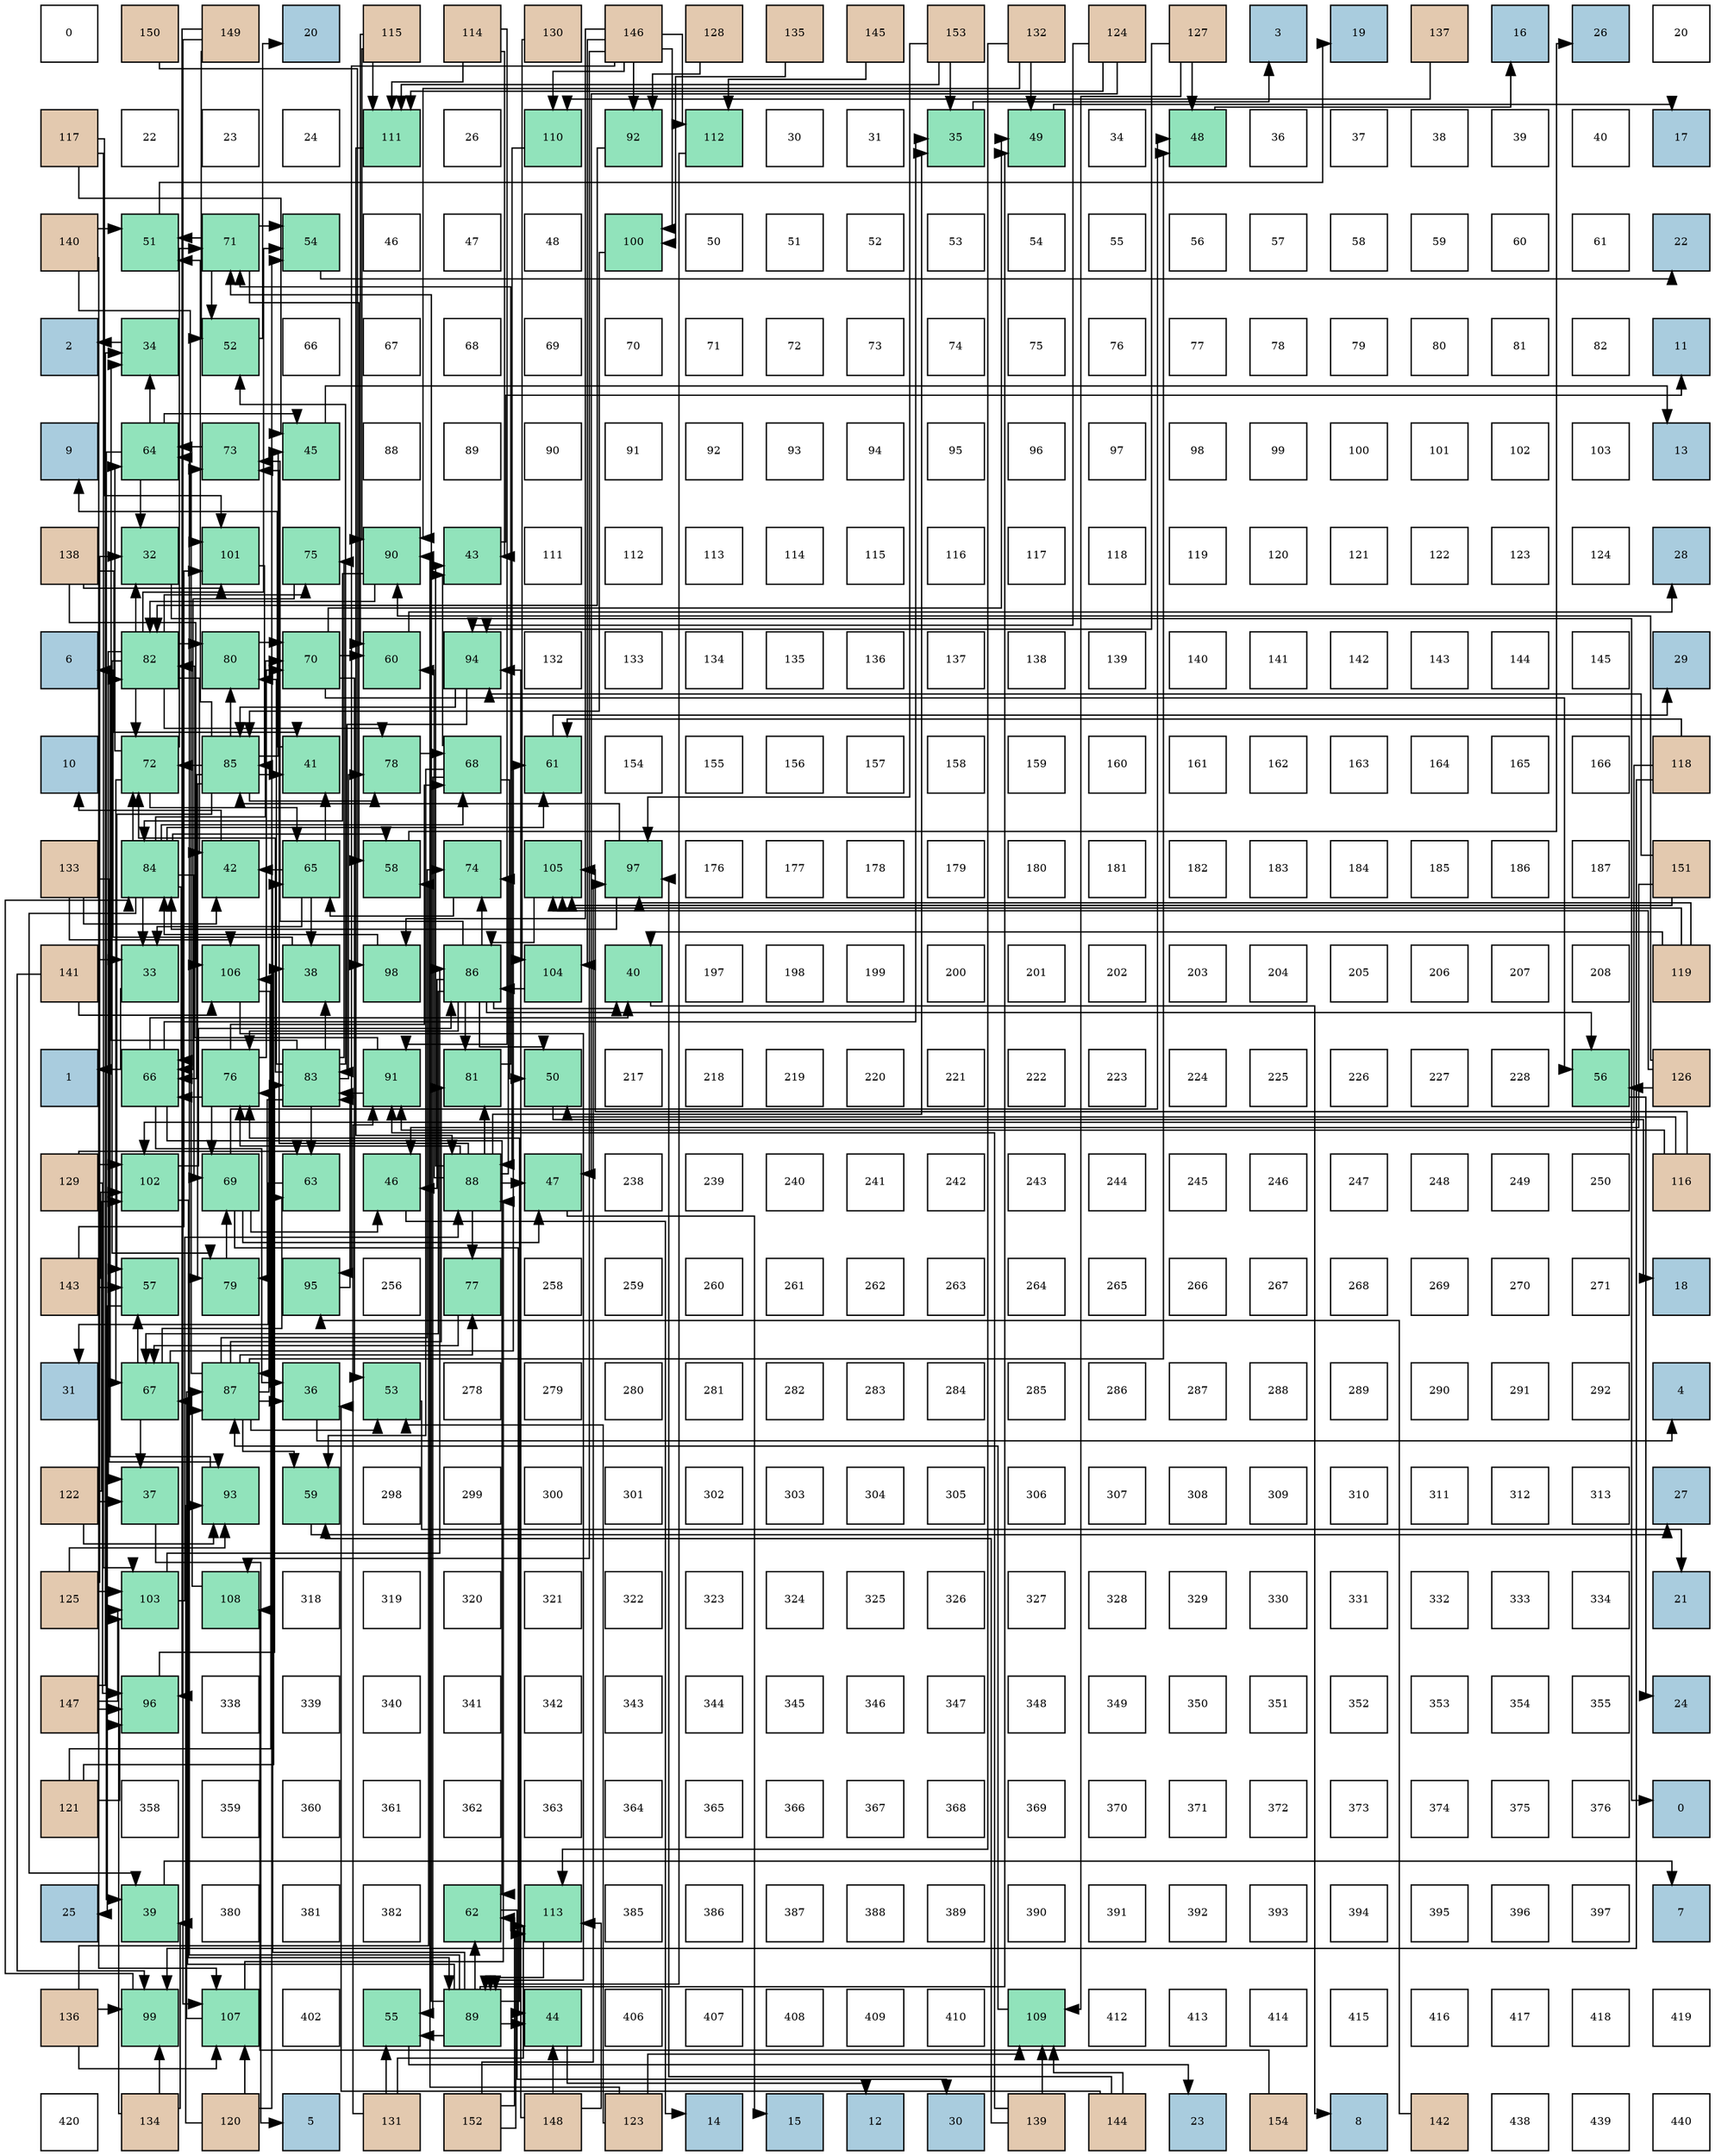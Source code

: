 digraph layout{
 rankdir=TB;
 splines=ortho;
 node [style=filled shape=square fixedsize=true width=0.6];
0[label="0", fontsize=8, fillcolor="#ffffff"];
1[label="150", fontsize=8, fillcolor="#e3c9af"];
2[label="149", fontsize=8, fillcolor="#e3c9af"];
3[label="20", fontsize=8, fillcolor="#a9ccde"];
4[label="115", fontsize=8, fillcolor="#e3c9af"];
5[label="114", fontsize=8, fillcolor="#e3c9af"];
6[label="130", fontsize=8, fillcolor="#e3c9af"];
7[label="146", fontsize=8, fillcolor="#e3c9af"];
8[label="128", fontsize=8, fillcolor="#e3c9af"];
9[label="135", fontsize=8, fillcolor="#e3c9af"];
10[label="145", fontsize=8, fillcolor="#e3c9af"];
11[label="153", fontsize=8, fillcolor="#e3c9af"];
12[label="132", fontsize=8, fillcolor="#e3c9af"];
13[label="124", fontsize=8, fillcolor="#e3c9af"];
14[label="127", fontsize=8, fillcolor="#e3c9af"];
15[label="3", fontsize=8, fillcolor="#a9ccde"];
16[label="19", fontsize=8, fillcolor="#a9ccde"];
17[label="137", fontsize=8, fillcolor="#e3c9af"];
18[label="16", fontsize=8, fillcolor="#a9ccde"];
19[label="26", fontsize=8, fillcolor="#a9ccde"];
20[label="20", fontsize=8, fillcolor="#ffffff"];
21[label="117", fontsize=8, fillcolor="#e3c9af"];
22[label="22", fontsize=8, fillcolor="#ffffff"];
23[label="23", fontsize=8, fillcolor="#ffffff"];
24[label="24", fontsize=8, fillcolor="#ffffff"];
25[label="111", fontsize=8, fillcolor="#91e3bb"];
26[label="26", fontsize=8, fillcolor="#ffffff"];
27[label="110", fontsize=8, fillcolor="#91e3bb"];
28[label="92", fontsize=8, fillcolor="#91e3bb"];
29[label="112", fontsize=8, fillcolor="#91e3bb"];
30[label="30", fontsize=8, fillcolor="#ffffff"];
31[label="31", fontsize=8, fillcolor="#ffffff"];
32[label="35", fontsize=8, fillcolor="#91e3bb"];
33[label="49", fontsize=8, fillcolor="#91e3bb"];
34[label="34", fontsize=8, fillcolor="#ffffff"];
35[label="48", fontsize=8, fillcolor="#91e3bb"];
36[label="36", fontsize=8, fillcolor="#ffffff"];
37[label="37", fontsize=8, fillcolor="#ffffff"];
38[label="38", fontsize=8, fillcolor="#ffffff"];
39[label="39", fontsize=8, fillcolor="#ffffff"];
40[label="40", fontsize=8, fillcolor="#ffffff"];
41[label="17", fontsize=8, fillcolor="#a9ccde"];
42[label="140", fontsize=8, fillcolor="#e3c9af"];
43[label="51", fontsize=8, fillcolor="#91e3bb"];
44[label="71", fontsize=8, fillcolor="#91e3bb"];
45[label="54", fontsize=8, fillcolor="#91e3bb"];
46[label="46", fontsize=8, fillcolor="#ffffff"];
47[label="47", fontsize=8, fillcolor="#ffffff"];
48[label="48", fontsize=8, fillcolor="#ffffff"];
49[label="100", fontsize=8, fillcolor="#91e3bb"];
50[label="50", fontsize=8, fillcolor="#ffffff"];
51[label="51", fontsize=8, fillcolor="#ffffff"];
52[label="52", fontsize=8, fillcolor="#ffffff"];
53[label="53", fontsize=8, fillcolor="#ffffff"];
54[label="54", fontsize=8, fillcolor="#ffffff"];
55[label="55", fontsize=8, fillcolor="#ffffff"];
56[label="56", fontsize=8, fillcolor="#ffffff"];
57[label="57", fontsize=8, fillcolor="#ffffff"];
58[label="58", fontsize=8, fillcolor="#ffffff"];
59[label="59", fontsize=8, fillcolor="#ffffff"];
60[label="60", fontsize=8, fillcolor="#ffffff"];
61[label="61", fontsize=8, fillcolor="#ffffff"];
62[label="22", fontsize=8, fillcolor="#a9ccde"];
63[label="2", fontsize=8, fillcolor="#a9ccde"];
64[label="34", fontsize=8, fillcolor="#91e3bb"];
65[label="52", fontsize=8, fillcolor="#91e3bb"];
66[label="66", fontsize=8, fillcolor="#ffffff"];
67[label="67", fontsize=8, fillcolor="#ffffff"];
68[label="68", fontsize=8, fillcolor="#ffffff"];
69[label="69", fontsize=8, fillcolor="#ffffff"];
70[label="70", fontsize=8, fillcolor="#ffffff"];
71[label="71", fontsize=8, fillcolor="#ffffff"];
72[label="72", fontsize=8, fillcolor="#ffffff"];
73[label="73", fontsize=8, fillcolor="#ffffff"];
74[label="74", fontsize=8, fillcolor="#ffffff"];
75[label="75", fontsize=8, fillcolor="#ffffff"];
76[label="76", fontsize=8, fillcolor="#ffffff"];
77[label="77", fontsize=8, fillcolor="#ffffff"];
78[label="78", fontsize=8, fillcolor="#ffffff"];
79[label="79", fontsize=8, fillcolor="#ffffff"];
80[label="80", fontsize=8, fillcolor="#ffffff"];
81[label="81", fontsize=8, fillcolor="#ffffff"];
82[label="82", fontsize=8, fillcolor="#ffffff"];
83[label="11", fontsize=8, fillcolor="#a9ccde"];
84[label="9", fontsize=8, fillcolor="#a9ccde"];
85[label="64", fontsize=8, fillcolor="#91e3bb"];
86[label="73", fontsize=8, fillcolor="#91e3bb"];
87[label="45", fontsize=8, fillcolor="#91e3bb"];
88[label="88", fontsize=8, fillcolor="#ffffff"];
89[label="89", fontsize=8, fillcolor="#ffffff"];
90[label="90", fontsize=8, fillcolor="#ffffff"];
91[label="91", fontsize=8, fillcolor="#ffffff"];
92[label="92", fontsize=8, fillcolor="#ffffff"];
93[label="93", fontsize=8, fillcolor="#ffffff"];
94[label="94", fontsize=8, fillcolor="#ffffff"];
95[label="95", fontsize=8, fillcolor="#ffffff"];
96[label="96", fontsize=8, fillcolor="#ffffff"];
97[label="97", fontsize=8, fillcolor="#ffffff"];
98[label="98", fontsize=8, fillcolor="#ffffff"];
99[label="99", fontsize=8, fillcolor="#ffffff"];
100[label="100", fontsize=8, fillcolor="#ffffff"];
101[label="101", fontsize=8, fillcolor="#ffffff"];
102[label="102", fontsize=8, fillcolor="#ffffff"];
103[label="103", fontsize=8, fillcolor="#ffffff"];
104[label="13", fontsize=8, fillcolor="#a9ccde"];
105[label="138", fontsize=8, fillcolor="#e3c9af"];
106[label="32", fontsize=8, fillcolor="#91e3bb"];
107[label="101", fontsize=8, fillcolor="#91e3bb"];
108[label="75", fontsize=8, fillcolor="#91e3bb"];
109[label="90", fontsize=8, fillcolor="#91e3bb"];
110[label="43", fontsize=8, fillcolor="#91e3bb"];
111[label="111", fontsize=8, fillcolor="#ffffff"];
112[label="112", fontsize=8, fillcolor="#ffffff"];
113[label="113", fontsize=8, fillcolor="#ffffff"];
114[label="114", fontsize=8, fillcolor="#ffffff"];
115[label="115", fontsize=8, fillcolor="#ffffff"];
116[label="116", fontsize=8, fillcolor="#ffffff"];
117[label="117", fontsize=8, fillcolor="#ffffff"];
118[label="118", fontsize=8, fillcolor="#ffffff"];
119[label="119", fontsize=8, fillcolor="#ffffff"];
120[label="120", fontsize=8, fillcolor="#ffffff"];
121[label="121", fontsize=8, fillcolor="#ffffff"];
122[label="122", fontsize=8, fillcolor="#ffffff"];
123[label="123", fontsize=8, fillcolor="#ffffff"];
124[label="124", fontsize=8, fillcolor="#ffffff"];
125[label="28", fontsize=8, fillcolor="#a9ccde"];
126[label="6", fontsize=8, fillcolor="#a9ccde"];
127[label="82", fontsize=8, fillcolor="#91e3bb"];
128[label="80", fontsize=8, fillcolor="#91e3bb"];
129[label="70", fontsize=8, fillcolor="#91e3bb"];
130[label="60", fontsize=8, fillcolor="#91e3bb"];
131[label="94", fontsize=8, fillcolor="#91e3bb"];
132[label="132", fontsize=8, fillcolor="#ffffff"];
133[label="133", fontsize=8, fillcolor="#ffffff"];
134[label="134", fontsize=8, fillcolor="#ffffff"];
135[label="135", fontsize=8, fillcolor="#ffffff"];
136[label="136", fontsize=8, fillcolor="#ffffff"];
137[label="137", fontsize=8, fillcolor="#ffffff"];
138[label="138", fontsize=8, fillcolor="#ffffff"];
139[label="139", fontsize=8, fillcolor="#ffffff"];
140[label="140", fontsize=8, fillcolor="#ffffff"];
141[label="141", fontsize=8, fillcolor="#ffffff"];
142[label="142", fontsize=8, fillcolor="#ffffff"];
143[label="143", fontsize=8, fillcolor="#ffffff"];
144[label="144", fontsize=8, fillcolor="#ffffff"];
145[label="145", fontsize=8, fillcolor="#ffffff"];
146[label="29", fontsize=8, fillcolor="#a9ccde"];
147[label="10", fontsize=8, fillcolor="#a9ccde"];
148[label="72", fontsize=8, fillcolor="#91e3bb"];
149[label="85", fontsize=8, fillcolor="#91e3bb"];
150[label="41", fontsize=8, fillcolor="#91e3bb"];
151[label="78", fontsize=8, fillcolor="#91e3bb"];
152[label="68", fontsize=8, fillcolor="#91e3bb"];
153[label="61", fontsize=8, fillcolor="#91e3bb"];
154[label="154", fontsize=8, fillcolor="#ffffff"];
155[label="155", fontsize=8, fillcolor="#ffffff"];
156[label="156", fontsize=8, fillcolor="#ffffff"];
157[label="157", fontsize=8, fillcolor="#ffffff"];
158[label="158", fontsize=8, fillcolor="#ffffff"];
159[label="159", fontsize=8, fillcolor="#ffffff"];
160[label="160", fontsize=8, fillcolor="#ffffff"];
161[label="161", fontsize=8, fillcolor="#ffffff"];
162[label="162", fontsize=8, fillcolor="#ffffff"];
163[label="163", fontsize=8, fillcolor="#ffffff"];
164[label="164", fontsize=8, fillcolor="#ffffff"];
165[label="165", fontsize=8, fillcolor="#ffffff"];
166[label="166", fontsize=8, fillcolor="#ffffff"];
167[label="118", fontsize=8, fillcolor="#e3c9af"];
168[label="133", fontsize=8, fillcolor="#e3c9af"];
169[label="84", fontsize=8, fillcolor="#91e3bb"];
170[label="42", fontsize=8, fillcolor="#91e3bb"];
171[label="65", fontsize=8, fillcolor="#91e3bb"];
172[label="58", fontsize=8, fillcolor="#91e3bb"];
173[label="74", fontsize=8, fillcolor="#91e3bb"];
174[label="105", fontsize=8, fillcolor="#91e3bb"];
175[label="97", fontsize=8, fillcolor="#91e3bb"];
176[label="176", fontsize=8, fillcolor="#ffffff"];
177[label="177", fontsize=8, fillcolor="#ffffff"];
178[label="178", fontsize=8, fillcolor="#ffffff"];
179[label="179", fontsize=8, fillcolor="#ffffff"];
180[label="180", fontsize=8, fillcolor="#ffffff"];
181[label="181", fontsize=8, fillcolor="#ffffff"];
182[label="182", fontsize=8, fillcolor="#ffffff"];
183[label="183", fontsize=8, fillcolor="#ffffff"];
184[label="184", fontsize=8, fillcolor="#ffffff"];
185[label="185", fontsize=8, fillcolor="#ffffff"];
186[label="186", fontsize=8, fillcolor="#ffffff"];
187[label="187", fontsize=8, fillcolor="#ffffff"];
188[label="151", fontsize=8, fillcolor="#e3c9af"];
189[label="141", fontsize=8, fillcolor="#e3c9af"];
190[label="33", fontsize=8, fillcolor="#91e3bb"];
191[label="106", fontsize=8, fillcolor="#91e3bb"];
192[label="38", fontsize=8, fillcolor="#91e3bb"];
193[label="98", fontsize=8, fillcolor="#91e3bb"];
194[label="86", fontsize=8, fillcolor="#91e3bb"];
195[label="104", fontsize=8, fillcolor="#91e3bb"];
196[label="40", fontsize=8, fillcolor="#91e3bb"];
197[label="197", fontsize=8, fillcolor="#ffffff"];
198[label="198", fontsize=8, fillcolor="#ffffff"];
199[label="199", fontsize=8, fillcolor="#ffffff"];
200[label="200", fontsize=8, fillcolor="#ffffff"];
201[label="201", fontsize=8, fillcolor="#ffffff"];
202[label="202", fontsize=8, fillcolor="#ffffff"];
203[label="203", fontsize=8, fillcolor="#ffffff"];
204[label="204", fontsize=8, fillcolor="#ffffff"];
205[label="205", fontsize=8, fillcolor="#ffffff"];
206[label="206", fontsize=8, fillcolor="#ffffff"];
207[label="207", fontsize=8, fillcolor="#ffffff"];
208[label="208", fontsize=8, fillcolor="#ffffff"];
209[label="119", fontsize=8, fillcolor="#e3c9af"];
210[label="1", fontsize=8, fillcolor="#a9ccde"];
211[label="66", fontsize=8, fillcolor="#91e3bb"];
212[label="76", fontsize=8, fillcolor="#91e3bb"];
213[label="83", fontsize=8, fillcolor="#91e3bb"];
214[label="91", fontsize=8, fillcolor="#91e3bb"];
215[label="81", fontsize=8, fillcolor="#91e3bb"];
216[label="50", fontsize=8, fillcolor="#91e3bb"];
217[label="217", fontsize=8, fillcolor="#ffffff"];
218[label="218", fontsize=8, fillcolor="#ffffff"];
219[label="219", fontsize=8, fillcolor="#ffffff"];
220[label="220", fontsize=8, fillcolor="#ffffff"];
221[label="221", fontsize=8, fillcolor="#ffffff"];
222[label="222", fontsize=8, fillcolor="#ffffff"];
223[label="223", fontsize=8, fillcolor="#ffffff"];
224[label="224", fontsize=8, fillcolor="#ffffff"];
225[label="225", fontsize=8, fillcolor="#ffffff"];
226[label="226", fontsize=8, fillcolor="#ffffff"];
227[label="227", fontsize=8, fillcolor="#ffffff"];
228[label="228", fontsize=8, fillcolor="#ffffff"];
229[label="56", fontsize=8, fillcolor="#91e3bb"];
230[label="126", fontsize=8, fillcolor="#e3c9af"];
231[label="129", fontsize=8, fillcolor="#e3c9af"];
232[label="102", fontsize=8, fillcolor="#91e3bb"];
233[label="69", fontsize=8, fillcolor="#91e3bb"];
234[label="63", fontsize=8, fillcolor="#91e3bb"];
235[label="46", fontsize=8, fillcolor="#91e3bb"];
236[label="88", fontsize=8, fillcolor="#91e3bb"];
237[label="47", fontsize=8, fillcolor="#91e3bb"];
238[label="238", fontsize=8, fillcolor="#ffffff"];
239[label="239", fontsize=8, fillcolor="#ffffff"];
240[label="240", fontsize=8, fillcolor="#ffffff"];
241[label="241", fontsize=8, fillcolor="#ffffff"];
242[label="242", fontsize=8, fillcolor="#ffffff"];
243[label="243", fontsize=8, fillcolor="#ffffff"];
244[label="244", fontsize=8, fillcolor="#ffffff"];
245[label="245", fontsize=8, fillcolor="#ffffff"];
246[label="246", fontsize=8, fillcolor="#ffffff"];
247[label="247", fontsize=8, fillcolor="#ffffff"];
248[label="248", fontsize=8, fillcolor="#ffffff"];
249[label="249", fontsize=8, fillcolor="#ffffff"];
250[label="250", fontsize=8, fillcolor="#ffffff"];
251[label="116", fontsize=8, fillcolor="#e3c9af"];
252[label="143", fontsize=8, fillcolor="#e3c9af"];
253[label="57", fontsize=8, fillcolor="#91e3bb"];
254[label="79", fontsize=8, fillcolor="#91e3bb"];
255[label="95", fontsize=8, fillcolor="#91e3bb"];
256[label="256", fontsize=8, fillcolor="#ffffff"];
257[label="77", fontsize=8, fillcolor="#91e3bb"];
258[label="258", fontsize=8, fillcolor="#ffffff"];
259[label="259", fontsize=8, fillcolor="#ffffff"];
260[label="260", fontsize=8, fillcolor="#ffffff"];
261[label="261", fontsize=8, fillcolor="#ffffff"];
262[label="262", fontsize=8, fillcolor="#ffffff"];
263[label="263", fontsize=8, fillcolor="#ffffff"];
264[label="264", fontsize=8, fillcolor="#ffffff"];
265[label="265", fontsize=8, fillcolor="#ffffff"];
266[label="266", fontsize=8, fillcolor="#ffffff"];
267[label="267", fontsize=8, fillcolor="#ffffff"];
268[label="268", fontsize=8, fillcolor="#ffffff"];
269[label="269", fontsize=8, fillcolor="#ffffff"];
270[label="270", fontsize=8, fillcolor="#ffffff"];
271[label="271", fontsize=8, fillcolor="#ffffff"];
272[label="18", fontsize=8, fillcolor="#a9ccde"];
273[label="31", fontsize=8, fillcolor="#a9ccde"];
274[label="67", fontsize=8, fillcolor="#91e3bb"];
275[label="87", fontsize=8, fillcolor="#91e3bb"];
276[label="36", fontsize=8, fillcolor="#91e3bb"];
277[label="53", fontsize=8, fillcolor="#91e3bb"];
278[label="278", fontsize=8, fillcolor="#ffffff"];
279[label="279", fontsize=8, fillcolor="#ffffff"];
280[label="280", fontsize=8, fillcolor="#ffffff"];
281[label="281", fontsize=8, fillcolor="#ffffff"];
282[label="282", fontsize=8, fillcolor="#ffffff"];
283[label="283", fontsize=8, fillcolor="#ffffff"];
284[label="284", fontsize=8, fillcolor="#ffffff"];
285[label="285", fontsize=8, fillcolor="#ffffff"];
286[label="286", fontsize=8, fillcolor="#ffffff"];
287[label="287", fontsize=8, fillcolor="#ffffff"];
288[label="288", fontsize=8, fillcolor="#ffffff"];
289[label="289", fontsize=8, fillcolor="#ffffff"];
290[label="290", fontsize=8, fillcolor="#ffffff"];
291[label="291", fontsize=8, fillcolor="#ffffff"];
292[label="292", fontsize=8, fillcolor="#ffffff"];
293[label="4", fontsize=8, fillcolor="#a9ccde"];
294[label="122", fontsize=8, fillcolor="#e3c9af"];
295[label="37", fontsize=8, fillcolor="#91e3bb"];
296[label="93", fontsize=8, fillcolor="#91e3bb"];
297[label="59", fontsize=8, fillcolor="#91e3bb"];
298[label="298", fontsize=8, fillcolor="#ffffff"];
299[label="299", fontsize=8, fillcolor="#ffffff"];
300[label="300", fontsize=8, fillcolor="#ffffff"];
301[label="301", fontsize=8, fillcolor="#ffffff"];
302[label="302", fontsize=8, fillcolor="#ffffff"];
303[label="303", fontsize=8, fillcolor="#ffffff"];
304[label="304", fontsize=8, fillcolor="#ffffff"];
305[label="305", fontsize=8, fillcolor="#ffffff"];
306[label="306", fontsize=8, fillcolor="#ffffff"];
307[label="307", fontsize=8, fillcolor="#ffffff"];
308[label="308", fontsize=8, fillcolor="#ffffff"];
309[label="309", fontsize=8, fillcolor="#ffffff"];
310[label="310", fontsize=8, fillcolor="#ffffff"];
311[label="311", fontsize=8, fillcolor="#ffffff"];
312[label="312", fontsize=8, fillcolor="#ffffff"];
313[label="313", fontsize=8, fillcolor="#ffffff"];
314[label="27", fontsize=8, fillcolor="#a9ccde"];
315[label="125", fontsize=8, fillcolor="#e3c9af"];
316[label="103", fontsize=8, fillcolor="#91e3bb"];
317[label="108", fontsize=8, fillcolor="#91e3bb"];
318[label="318", fontsize=8, fillcolor="#ffffff"];
319[label="319", fontsize=8, fillcolor="#ffffff"];
320[label="320", fontsize=8, fillcolor="#ffffff"];
321[label="321", fontsize=8, fillcolor="#ffffff"];
322[label="322", fontsize=8, fillcolor="#ffffff"];
323[label="323", fontsize=8, fillcolor="#ffffff"];
324[label="324", fontsize=8, fillcolor="#ffffff"];
325[label="325", fontsize=8, fillcolor="#ffffff"];
326[label="326", fontsize=8, fillcolor="#ffffff"];
327[label="327", fontsize=8, fillcolor="#ffffff"];
328[label="328", fontsize=8, fillcolor="#ffffff"];
329[label="329", fontsize=8, fillcolor="#ffffff"];
330[label="330", fontsize=8, fillcolor="#ffffff"];
331[label="331", fontsize=8, fillcolor="#ffffff"];
332[label="332", fontsize=8, fillcolor="#ffffff"];
333[label="333", fontsize=8, fillcolor="#ffffff"];
334[label="334", fontsize=8, fillcolor="#ffffff"];
335[label="21", fontsize=8, fillcolor="#a9ccde"];
336[label="147", fontsize=8, fillcolor="#e3c9af"];
337[label="96", fontsize=8, fillcolor="#91e3bb"];
338[label="338", fontsize=8, fillcolor="#ffffff"];
339[label="339", fontsize=8, fillcolor="#ffffff"];
340[label="340", fontsize=8, fillcolor="#ffffff"];
341[label="341", fontsize=8, fillcolor="#ffffff"];
342[label="342", fontsize=8, fillcolor="#ffffff"];
343[label="343", fontsize=8, fillcolor="#ffffff"];
344[label="344", fontsize=8, fillcolor="#ffffff"];
345[label="345", fontsize=8, fillcolor="#ffffff"];
346[label="346", fontsize=8, fillcolor="#ffffff"];
347[label="347", fontsize=8, fillcolor="#ffffff"];
348[label="348", fontsize=8, fillcolor="#ffffff"];
349[label="349", fontsize=8, fillcolor="#ffffff"];
350[label="350", fontsize=8, fillcolor="#ffffff"];
351[label="351", fontsize=8, fillcolor="#ffffff"];
352[label="352", fontsize=8, fillcolor="#ffffff"];
353[label="353", fontsize=8, fillcolor="#ffffff"];
354[label="354", fontsize=8, fillcolor="#ffffff"];
355[label="355", fontsize=8, fillcolor="#ffffff"];
356[label="24", fontsize=8, fillcolor="#a9ccde"];
357[label="121", fontsize=8, fillcolor="#e3c9af"];
358[label="358", fontsize=8, fillcolor="#ffffff"];
359[label="359", fontsize=8, fillcolor="#ffffff"];
360[label="360", fontsize=8, fillcolor="#ffffff"];
361[label="361", fontsize=8, fillcolor="#ffffff"];
362[label="362", fontsize=8, fillcolor="#ffffff"];
363[label="363", fontsize=8, fillcolor="#ffffff"];
364[label="364", fontsize=8, fillcolor="#ffffff"];
365[label="365", fontsize=8, fillcolor="#ffffff"];
366[label="366", fontsize=8, fillcolor="#ffffff"];
367[label="367", fontsize=8, fillcolor="#ffffff"];
368[label="368", fontsize=8, fillcolor="#ffffff"];
369[label="369", fontsize=8, fillcolor="#ffffff"];
370[label="370", fontsize=8, fillcolor="#ffffff"];
371[label="371", fontsize=8, fillcolor="#ffffff"];
372[label="372", fontsize=8, fillcolor="#ffffff"];
373[label="373", fontsize=8, fillcolor="#ffffff"];
374[label="374", fontsize=8, fillcolor="#ffffff"];
375[label="375", fontsize=8, fillcolor="#ffffff"];
376[label="376", fontsize=8, fillcolor="#ffffff"];
377[label="0", fontsize=8, fillcolor="#a9ccde"];
378[label="25", fontsize=8, fillcolor="#a9ccde"];
379[label="39", fontsize=8, fillcolor="#91e3bb"];
380[label="380", fontsize=8, fillcolor="#ffffff"];
381[label="381", fontsize=8, fillcolor="#ffffff"];
382[label="382", fontsize=8, fillcolor="#ffffff"];
383[label="62", fontsize=8, fillcolor="#91e3bb"];
384[label="113", fontsize=8, fillcolor="#91e3bb"];
385[label="385", fontsize=8, fillcolor="#ffffff"];
386[label="386", fontsize=8, fillcolor="#ffffff"];
387[label="387", fontsize=8, fillcolor="#ffffff"];
388[label="388", fontsize=8, fillcolor="#ffffff"];
389[label="389", fontsize=8, fillcolor="#ffffff"];
390[label="390", fontsize=8, fillcolor="#ffffff"];
391[label="391", fontsize=8, fillcolor="#ffffff"];
392[label="392", fontsize=8, fillcolor="#ffffff"];
393[label="393", fontsize=8, fillcolor="#ffffff"];
394[label="394", fontsize=8, fillcolor="#ffffff"];
395[label="395", fontsize=8, fillcolor="#ffffff"];
396[label="396", fontsize=8, fillcolor="#ffffff"];
397[label="397", fontsize=8, fillcolor="#ffffff"];
398[label="7", fontsize=8, fillcolor="#a9ccde"];
399[label="136", fontsize=8, fillcolor="#e3c9af"];
400[label="99", fontsize=8, fillcolor="#91e3bb"];
401[label="107", fontsize=8, fillcolor="#91e3bb"];
402[label="402", fontsize=8, fillcolor="#ffffff"];
403[label="55", fontsize=8, fillcolor="#91e3bb"];
404[label="89", fontsize=8, fillcolor="#91e3bb"];
405[label="44", fontsize=8, fillcolor="#91e3bb"];
406[label="406", fontsize=8, fillcolor="#ffffff"];
407[label="407", fontsize=8, fillcolor="#ffffff"];
408[label="408", fontsize=8, fillcolor="#ffffff"];
409[label="409", fontsize=8, fillcolor="#ffffff"];
410[label="410", fontsize=8, fillcolor="#ffffff"];
411[label="109", fontsize=8, fillcolor="#91e3bb"];
412[label="412", fontsize=8, fillcolor="#ffffff"];
413[label="413", fontsize=8, fillcolor="#ffffff"];
414[label="414", fontsize=8, fillcolor="#ffffff"];
415[label="415", fontsize=8, fillcolor="#ffffff"];
416[label="416", fontsize=8, fillcolor="#ffffff"];
417[label="417", fontsize=8, fillcolor="#ffffff"];
418[label="418", fontsize=8, fillcolor="#ffffff"];
419[label="419", fontsize=8, fillcolor="#ffffff"];
420[label="420", fontsize=8, fillcolor="#ffffff"];
421[label="134", fontsize=8, fillcolor="#e3c9af"];
422[label="120", fontsize=8, fillcolor="#e3c9af"];
423[label="5", fontsize=8, fillcolor="#a9ccde"];
424[label="131", fontsize=8, fillcolor="#e3c9af"];
425[label="152", fontsize=8, fillcolor="#e3c9af"];
426[label="148", fontsize=8, fillcolor="#e3c9af"];
427[label="123", fontsize=8, fillcolor="#e3c9af"];
428[label="14", fontsize=8, fillcolor="#a9ccde"];
429[label="15", fontsize=8, fillcolor="#a9ccde"];
430[label="12", fontsize=8, fillcolor="#a9ccde"];
431[label="30", fontsize=8, fillcolor="#a9ccde"];
432[label="139", fontsize=8, fillcolor="#e3c9af"];
433[label="144", fontsize=8, fillcolor="#e3c9af"];
434[label="23", fontsize=8, fillcolor="#a9ccde"];
435[label="154", fontsize=8, fillcolor="#e3c9af"];
436[label="8", fontsize=8, fillcolor="#a9ccde"];
437[label="142", fontsize=8, fillcolor="#e3c9af"];
438[label="438", fontsize=8, fillcolor="#ffffff"];
439[label="439", fontsize=8, fillcolor="#ffffff"];
440[label="440", fontsize=8, fillcolor="#ffffff"];
edge [constraint=false, style=vis];106 -> 377;
190 -> 210;
64 -> 63;
32 -> 15;
276 -> 293;
295 -> 423;
192 -> 126;
379 -> 398;
196 -> 436;
150 -> 84;
170 -> 147;
110 -> 83;
405 -> 430;
87 -> 104;
235 -> 428;
237 -> 429;
35 -> 18;
33 -> 41;
216 -> 272;
43 -> 16;
65 -> 3;
277 -> 335;
45 -> 62;
403 -> 434;
229 -> 356;
253 -> 378;
172 -> 19;
297 -> 314;
130 -> 125;
153 -> 146;
383 -> 431;
234 -> 273;
85 -> 106;
85 -> 64;
85 -> 379;
85 -> 87;
171 -> 190;
171 -> 192;
171 -> 150;
171 -> 170;
211 -> 32;
211 -> 276;
211 -> 196;
211 -> 383;
274 -> 295;
274 -> 253;
274 -> 153;
274 -> 234;
152 -> 110;
152 -> 216;
152 -> 403;
152 -> 297;
233 -> 405;
233 -> 235;
233 -> 237;
233 -> 35;
129 -> 33;
129 -> 277;
129 -> 229;
129 -> 130;
44 -> 43;
44 -> 65;
44 -> 45;
44 -> 172;
148 -> 85;
148 -> 171;
148 -> 274;
148 -> 44;
86 -> 85;
173 -> 171;
108 -> 211;
212 -> 211;
212 -> 152;
212 -> 233;
212 -> 129;
257 -> 274;
151 -> 152;
254 -> 233;
128 -> 129;
215 -> 44;
127 -> 106;
127 -> 295;
127 -> 170;
127 -> 45;
127 -> 148;
127 -> 108;
127 -> 151;
127 -> 254;
127 -> 128;
213 -> 64;
213 -> 192;
213 -> 65;
213 -> 234;
213 -> 148;
213 -> 108;
213 -> 151;
213 -> 254;
213 -> 128;
169 -> 190;
169 -> 379;
169 -> 172;
169 -> 153;
169 -> 211;
169 -> 152;
169 -> 233;
169 -> 129;
169 -> 148;
149 -> 150;
149 -> 87;
149 -> 43;
149 -> 253;
149 -> 211;
149 -> 148;
149 -> 151;
149 -> 254;
149 -> 128;
194 -> 196;
194 -> 235;
194 -> 216;
194 -> 229;
194 -> 274;
194 -> 86;
194 -> 173;
194 -> 212;
194 -> 215;
275 -> 276;
275 -> 35;
275 -> 277;
275 -> 297;
275 -> 86;
275 -> 173;
275 -> 212;
275 -> 257;
275 -> 215;
236 -> 32;
236 -> 110;
236 -> 237;
236 -> 130;
236 -> 86;
236 -> 173;
236 -> 212;
236 -> 257;
236 -> 215;
404 -> 405;
404 -> 33;
404 -> 403;
404 -> 383;
404 -> 85;
404 -> 171;
404 -> 274;
404 -> 44;
404 -> 212;
109 -> 127;
109 -> 169;
214 -> 127;
214 -> 213;
28 -> 127;
296 -> 127;
131 -> 213;
131 -> 149;
255 -> 213;
337 -> 213;
175 -> 169;
175 -> 149;
193 -> 169;
400 -> 169;
49 -> 149;
107 -> 149;
232 -> 194;
232 -> 404;
316 -> 194;
316 -> 236;
195 -> 194;
174 -> 194;
191 -> 275;
191 -> 404;
401 -> 275;
401 -> 236;
317 -> 275;
411 -> 275;
27 -> 236;
25 -> 236;
29 -> 404;
384 -> 404;
5 -> 110;
5 -> 214;
5 -> 25;
4 -> 130;
4 -> 109;
4 -> 25;
251 -> 216;
251 -> 214;
251 -> 174;
21 -> 87;
21 -> 107;
21 -> 316;
167 -> 153;
167 -> 400;
167 -> 232;
209 -> 196;
209 -> 175;
209 -> 174;
422 -> 45;
422 -> 296;
422 -> 401;
357 -> 192;
357 -> 337;
357 -> 191;
294 -> 295;
294 -> 296;
294 -> 232;
427 -> 277;
427 -> 109;
427 -> 411;
13 -> 237;
13 -> 131;
13 -> 25;
315 -> 106;
315 -> 296;
315 -> 316;
230 -> 229;
230 -> 109;
230 -> 174;
14 -> 35;
14 -> 131;
14 -> 411;
8 -> 28;
231 -> 234;
231 -> 337;
231 -> 232;
6 -> 195;
424 -> 403;
424 -> 214;
424 -> 384;
12 -> 33;
12 -> 109;
12 -> 384;
168 -> 170;
168 -> 296;
168 -> 191;
421 -> 379;
421 -> 400;
421 -> 316;
9 -> 49;
399 -> 172;
399 -> 400;
399 -> 401;
17 -> 27;
105 -> 150;
105 -> 107;
105 -> 191;
432 -> 297;
432 -> 214;
432 -> 411;
42 -> 43;
42 -> 107;
42 -> 401;
189 -> 190;
189 -> 400;
189 -> 191;
437 -> 255;
252 -> 253;
252 -> 107;
252 -> 232;
433 -> 276;
433 -> 175;
433 -> 411;
10 -> 29;
7 -> 28;
7 -> 255;
7 -> 193;
7 -> 49;
7 -> 195;
7 -> 317;
7 -> 27;
7 -> 29;
336 -> 64;
336 -> 337;
336 -> 316;
426 -> 405;
426 -> 131;
426 -> 384;
2 -> 65;
2 -> 337;
2 -> 401;
1 -> 193;
188 -> 235;
188 -> 131;
188 -> 174;
425 -> 383;
425 -> 175;
425 -> 384;
11 -> 32;
11 -> 175;
11 -> 25;
435 -> 317;
edge [constraint=true, style=invis];
0 -> 21 -> 42 -> 63 -> 84 -> 105 -> 126 -> 147 -> 168 -> 189 -> 210 -> 231 -> 252 -> 273 -> 294 -> 315 -> 336 -> 357 -> 378 -> 399 -> 420;
1 -> 22 -> 43 -> 64 -> 85 -> 106 -> 127 -> 148 -> 169 -> 190 -> 211 -> 232 -> 253 -> 274 -> 295 -> 316 -> 337 -> 358 -> 379 -> 400 -> 421;
2 -> 23 -> 44 -> 65 -> 86 -> 107 -> 128 -> 149 -> 170 -> 191 -> 212 -> 233 -> 254 -> 275 -> 296 -> 317 -> 338 -> 359 -> 380 -> 401 -> 422;
3 -> 24 -> 45 -> 66 -> 87 -> 108 -> 129 -> 150 -> 171 -> 192 -> 213 -> 234 -> 255 -> 276 -> 297 -> 318 -> 339 -> 360 -> 381 -> 402 -> 423;
4 -> 25 -> 46 -> 67 -> 88 -> 109 -> 130 -> 151 -> 172 -> 193 -> 214 -> 235 -> 256 -> 277 -> 298 -> 319 -> 340 -> 361 -> 382 -> 403 -> 424;
5 -> 26 -> 47 -> 68 -> 89 -> 110 -> 131 -> 152 -> 173 -> 194 -> 215 -> 236 -> 257 -> 278 -> 299 -> 320 -> 341 -> 362 -> 383 -> 404 -> 425;
6 -> 27 -> 48 -> 69 -> 90 -> 111 -> 132 -> 153 -> 174 -> 195 -> 216 -> 237 -> 258 -> 279 -> 300 -> 321 -> 342 -> 363 -> 384 -> 405 -> 426;
7 -> 28 -> 49 -> 70 -> 91 -> 112 -> 133 -> 154 -> 175 -> 196 -> 217 -> 238 -> 259 -> 280 -> 301 -> 322 -> 343 -> 364 -> 385 -> 406 -> 427;
8 -> 29 -> 50 -> 71 -> 92 -> 113 -> 134 -> 155 -> 176 -> 197 -> 218 -> 239 -> 260 -> 281 -> 302 -> 323 -> 344 -> 365 -> 386 -> 407 -> 428;
9 -> 30 -> 51 -> 72 -> 93 -> 114 -> 135 -> 156 -> 177 -> 198 -> 219 -> 240 -> 261 -> 282 -> 303 -> 324 -> 345 -> 366 -> 387 -> 408 -> 429;
10 -> 31 -> 52 -> 73 -> 94 -> 115 -> 136 -> 157 -> 178 -> 199 -> 220 -> 241 -> 262 -> 283 -> 304 -> 325 -> 346 -> 367 -> 388 -> 409 -> 430;
11 -> 32 -> 53 -> 74 -> 95 -> 116 -> 137 -> 158 -> 179 -> 200 -> 221 -> 242 -> 263 -> 284 -> 305 -> 326 -> 347 -> 368 -> 389 -> 410 -> 431;
12 -> 33 -> 54 -> 75 -> 96 -> 117 -> 138 -> 159 -> 180 -> 201 -> 222 -> 243 -> 264 -> 285 -> 306 -> 327 -> 348 -> 369 -> 390 -> 411 -> 432;
13 -> 34 -> 55 -> 76 -> 97 -> 118 -> 139 -> 160 -> 181 -> 202 -> 223 -> 244 -> 265 -> 286 -> 307 -> 328 -> 349 -> 370 -> 391 -> 412 -> 433;
14 -> 35 -> 56 -> 77 -> 98 -> 119 -> 140 -> 161 -> 182 -> 203 -> 224 -> 245 -> 266 -> 287 -> 308 -> 329 -> 350 -> 371 -> 392 -> 413 -> 434;
15 -> 36 -> 57 -> 78 -> 99 -> 120 -> 141 -> 162 -> 183 -> 204 -> 225 -> 246 -> 267 -> 288 -> 309 -> 330 -> 351 -> 372 -> 393 -> 414 -> 435;
16 -> 37 -> 58 -> 79 -> 100 -> 121 -> 142 -> 163 -> 184 -> 205 -> 226 -> 247 -> 268 -> 289 -> 310 -> 331 -> 352 -> 373 -> 394 -> 415 -> 436;
17 -> 38 -> 59 -> 80 -> 101 -> 122 -> 143 -> 164 -> 185 -> 206 -> 227 -> 248 -> 269 -> 290 -> 311 -> 332 -> 353 -> 374 -> 395 -> 416 -> 437;
18 -> 39 -> 60 -> 81 -> 102 -> 123 -> 144 -> 165 -> 186 -> 207 -> 228 -> 249 -> 270 -> 291 -> 312 -> 333 -> 354 -> 375 -> 396 -> 417 -> 438;
19 -> 40 -> 61 -> 82 -> 103 -> 124 -> 145 -> 166 -> 187 -> 208 -> 229 -> 250 -> 271 -> 292 -> 313 -> 334 -> 355 -> 376 -> 397 -> 418 -> 439;
20 -> 41 -> 62 -> 83 -> 104 -> 125 -> 146 -> 167 -> 188 -> 209 -> 230 -> 251 -> 272 -> 293 -> 314 -> 335 -> 356 -> 377 -> 398 -> 419 -> 440;
rank = same {0 -> 1 -> 2 -> 3 -> 4 -> 5 -> 6 -> 7 -> 8 -> 9 -> 10 -> 11 -> 12 -> 13 -> 14 -> 15 -> 16 -> 17 -> 18 -> 19 -> 20};
rank = same {21 -> 22 -> 23 -> 24 -> 25 -> 26 -> 27 -> 28 -> 29 -> 30 -> 31 -> 32 -> 33 -> 34 -> 35 -> 36 -> 37 -> 38 -> 39 -> 40 -> 41};
rank = same {42 -> 43 -> 44 -> 45 -> 46 -> 47 -> 48 -> 49 -> 50 -> 51 -> 52 -> 53 -> 54 -> 55 -> 56 -> 57 -> 58 -> 59 -> 60 -> 61 -> 62};
rank = same {63 -> 64 -> 65 -> 66 -> 67 -> 68 -> 69 -> 70 -> 71 -> 72 -> 73 -> 74 -> 75 -> 76 -> 77 -> 78 -> 79 -> 80 -> 81 -> 82 -> 83};
rank = same {84 -> 85 -> 86 -> 87 -> 88 -> 89 -> 90 -> 91 -> 92 -> 93 -> 94 -> 95 -> 96 -> 97 -> 98 -> 99 -> 100 -> 101 -> 102 -> 103 -> 104};
rank = same {105 -> 106 -> 107 -> 108 -> 109 -> 110 -> 111 -> 112 -> 113 -> 114 -> 115 -> 116 -> 117 -> 118 -> 119 -> 120 -> 121 -> 122 -> 123 -> 124 -> 125};
rank = same {126 -> 127 -> 128 -> 129 -> 130 -> 131 -> 132 -> 133 -> 134 -> 135 -> 136 -> 137 -> 138 -> 139 -> 140 -> 141 -> 142 -> 143 -> 144 -> 145 -> 146};
rank = same {147 -> 148 -> 149 -> 150 -> 151 -> 152 -> 153 -> 154 -> 155 -> 156 -> 157 -> 158 -> 159 -> 160 -> 161 -> 162 -> 163 -> 164 -> 165 -> 166 -> 167};
rank = same {168 -> 169 -> 170 -> 171 -> 172 -> 173 -> 174 -> 175 -> 176 -> 177 -> 178 -> 179 -> 180 -> 181 -> 182 -> 183 -> 184 -> 185 -> 186 -> 187 -> 188};
rank = same {189 -> 190 -> 191 -> 192 -> 193 -> 194 -> 195 -> 196 -> 197 -> 198 -> 199 -> 200 -> 201 -> 202 -> 203 -> 204 -> 205 -> 206 -> 207 -> 208 -> 209};
rank = same {210 -> 211 -> 212 -> 213 -> 214 -> 215 -> 216 -> 217 -> 218 -> 219 -> 220 -> 221 -> 222 -> 223 -> 224 -> 225 -> 226 -> 227 -> 228 -> 229 -> 230};
rank = same {231 -> 232 -> 233 -> 234 -> 235 -> 236 -> 237 -> 238 -> 239 -> 240 -> 241 -> 242 -> 243 -> 244 -> 245 -> 246 -> 247 -> 248 -> 249 -> 250 -> 251};
rank = same {252 -> 253 -> 254 -> 255 -> 256 -> 257 -> 258 -> 259 -> 260 -> 261 -> 262 -> 263 -> 264 -> 265 -> 266 -> 267 -> 268 -> 269 -> 270 -> 271 -> 272};
rank = same {273 -> 274 -> 275 -> 276 -> 277 -> 278 -> 279 -> 280 -> 281 -> 282 -> 283 -> 284 -> 285 -> 286 -> 287 -> 288 -> 289 -> 290 -> 291 -> 292 -> 293};
rank = same {294 -> 295 -> 296 -> 297 -> 298 -> 299 -> 300 -> 301 -> 302 -> 303 -> 304 -> 305 -> 306 -> 307 -> 308 -> 309 -> 310 -> 311 -> 312 -> 313 -> 314};
rank = same {315 -> 316 -> 317 -> 318 -> 319 -> 320 -> 321 -> 322 -> 323 -> 324 -> 325 -> 326 -> 327 -> 328 -> 329 -> 330 -> 331 -> 332 -> 333 -> 334 -> 335};
rank = same {336 -> 337 -> 338 -> 339 -> 340 -> 341 -> 342 -> 343 -> 344 -> 345 -> 346 -> 347 -> 348 -> 349 -> 350 -> 351 -> 352 -> 353 -> 354 -> 355 -> 356};
rank = same {357 -> 358 -> 359 -> 360 -> 361 -> 362 -> 363 -> 364 -> 365 -> 366 -> 367 -> 368 -> 369 -> 370 -> 371 -> 372 -> 373 -> 374 -> 375 -> 376 -> 377};
rank = same {378 -> 379 -> 380 -> 381 -> 382 -> 383 -> 384 -> 385 -> 386 -> 387 -> 388 -> 389 -> 390 -> 391 -> 392 -> 393 -> 394 -> 395 -> 396 -> 397 -> 398};
rank = same {399 -> 400 -> 401 -> 402 -> 403 -> 404 -> 405 -> 406 -> 407 -> 408 -> 409 -> 410 -> 411 -> 412 -> 413 -> 414 -> 415 -> 416 -> 417 -> 418 -> 419};
rank = same {420 -> 421 -> 422 -> 423 -> 424 -> 425 -> 426 -> 427 -> 428 -> 429 -> 430 -> 431 -> 432 -> 433 -> 434 -> 435 -> 436 -> 437 -> 438 -> 439 -> 440};
}